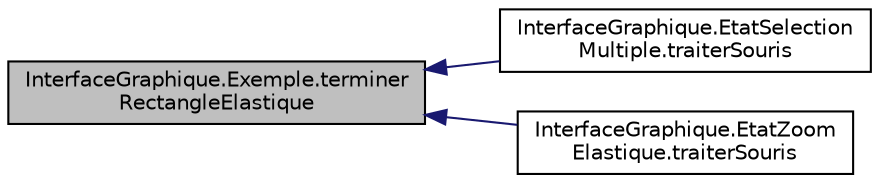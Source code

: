 digraph "InterfaceGraphique.Exemple.terminerRectangleElastique"
{
  edge [fontname="Helvetica",fontsize="10",labelfontname="Helvetica",labelfontsize="10"];
  node [fontname="Helvetica",fontsize="10",shape=record];
  rankdir="LR";
  Node1 [label="InterfaceGraphique.Exemple.terminer\lRectangleElastique",height=0.2,width=0.4,color="black", fillcolor="grey75", style="filled", fontcolor="black"];
  Node1 -> Node2 [dir="back",color="midnightblue",fontsize="10",style="solid",fontname="Helvetica"];
  Node2 [label="InterfaceGraphique.EtatSelection\lMultiple.traiterSouris",height=0.2,width=0.4,color="black", fillcolor="white", style="filled",URL="$df/d39/class_interface_graphique_1_1_etat_selection_multiple.html#aef3d940801458491f73fad1695495165",tooltip="Traiter le changement d&#39;état suite à une action du clavier. "];
  Node1 -> Node3 [dir="back",color="midnightblue",fontsize="10",style="solid",fontname="Helvetica"];
  Node3 [label="InterfaceGraphique.EtatZoom\lElastique.traiterSouris",height=0.2,width=0.4,color="black", fillcolor="white", style="filled",URL="$d9/dc7/class_interface_graphique_1_1_etat_zoom_elastique.html#a31b915428eb50c0dc76c24dc7e1ba26e",tooltip="Traiter le changement d&#39;état suite à une action du clavier. "];
}
